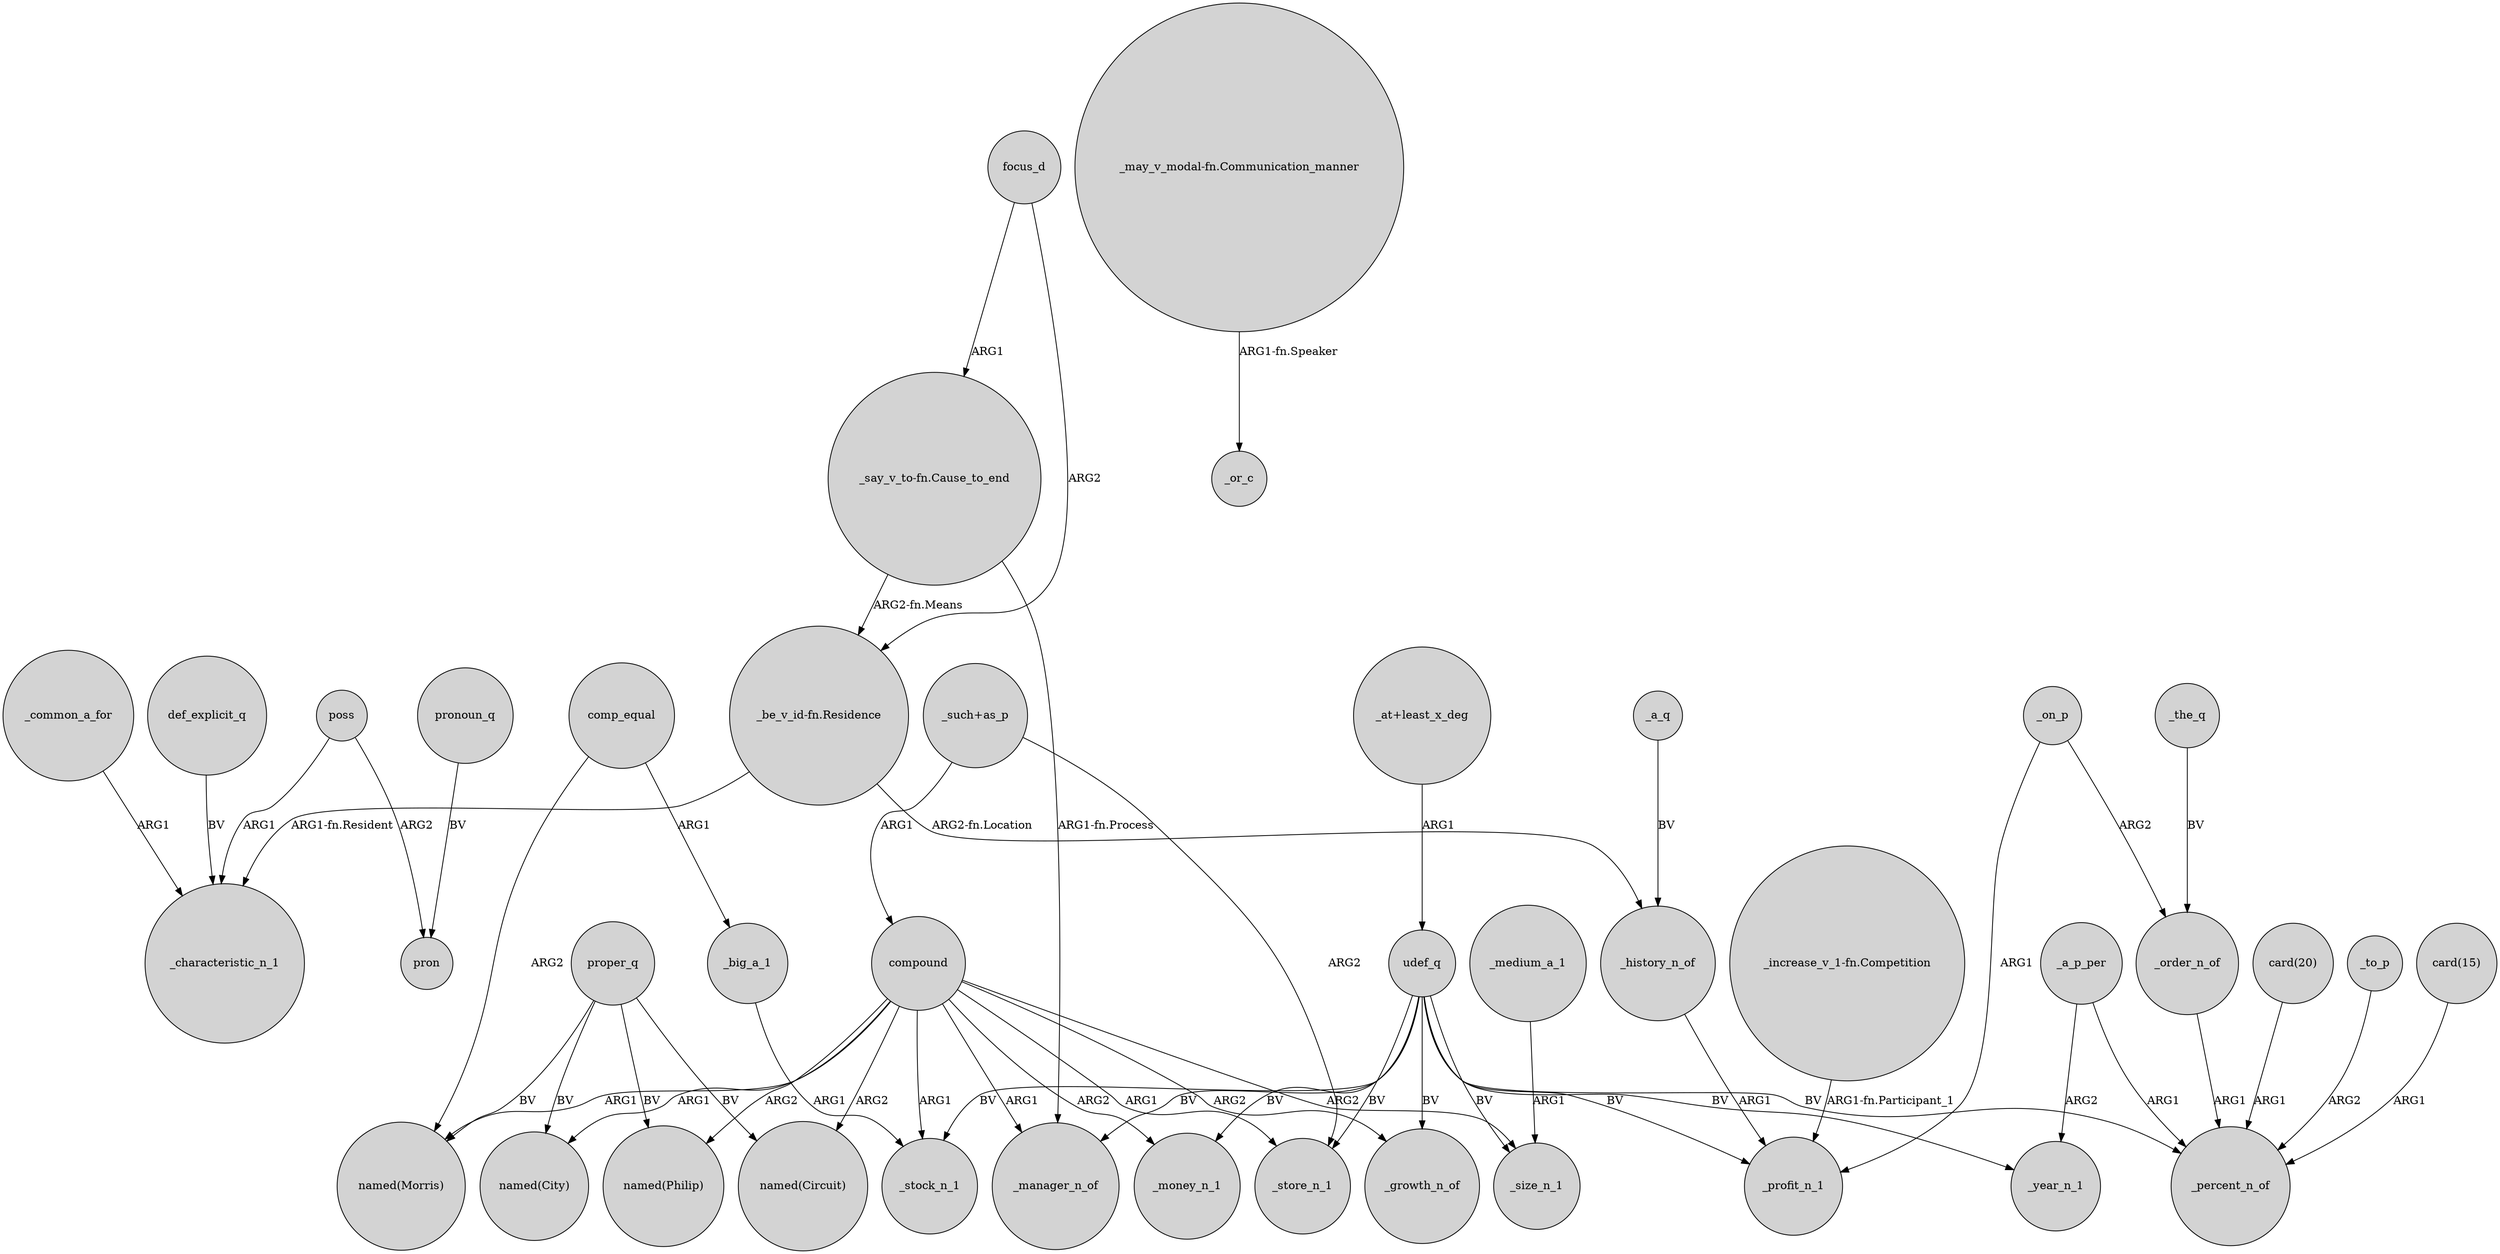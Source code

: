 digraph {
	node [shape=circle style=filled]
	_a_p_per -> _percent_n_of [label=ARG1]
	def_explicit_q -> _characteristic_n_1 [label=BV]
	"_say_v_to-fn.Cause_to_end" -> "_be_v_id-fn.Residence" [label="ARG2-fn.Means"]
	udef_q -> _size_n_1 [label=BV]
	proper_q -> "named(Philip)" [label=BV]
	compound -> "named(City)" [label=ARG1]
	"_be_v_id-fn.Residence" -> _characteristic_n_1 [label="ARG1-fn.Resident"]
	_history_n_of -> _profit_n_1 [label=ARG1]
	"card(20)" -> _percent_n_of [label=ARG1]
	focus_d -> "_say_v_to-fn.Cause_to_end" [label=ARG1]
	focus_d -> "_be_v_id-fn.Residence" [label=ARG2]
	udef_q -> _manager_n_of [label=BV]
	"_be_v_id-fn.Residence" -> _history_n_of [label="ARG2-fn.Location"]
	_big_a_1 -> _stock_n_1 [label=ARG1]
	_a_p_per -> _year_n_1 [label=ARG2]
	compound -> "named(Circuit)" [label=ARG2]
	udef_q -> _profit_n_1 [label=BV]
	_to_p -> _percent_n_of [label=ARG2]
	compound -> _size_n_1 [label=ARG2]
	_medium_a_1 -> _size_n_1 [label=ARG1]
	_common_a_for -> _characteristic_n_1 [label=ARG1]
	_a_q -> _history_n_of [label=BV]
	proper_q -> "named(Circuit)" [label=BV]
	"_such+as_p" -> _store_n_1 [label=ARG2]
	compound -> "named(Morris)" [label=ARG1]
	"_increase_v_1-fn.Competition" -> _profit_n_1 [label="ARG1-fn.Participant_1"]
	compound -> _stock_n_1 [label=ARG1]
	comp_equal -> "named(Morris)" [label=ARG2]
	_the_q -> _order_n_of [label=BV]
	comp_equal -> _big_a_1 [label=ARG1]
	pronoun_q -> pron [label=BV]
	poss -> pron [label=ARG2]
	udef_q -> _stock_n_1 [label=BV]
	udef_q -> _store_n_1 [label=BV]
	udef_q -> _money_n_1 [label=BV]
	udef_q -> _percent_n_of [label=BV]
	_order_n_of -> _percent_n_of [label=ARG1]
	"_say_v_to-fn.Cause_to_end" -> _manager_n_of [label="ARG1-fn.Process"]
	compound -> _money_n_1 [label=ARG2]
	compound -> _store_n_1 [label=ARG1]
	"card(15)" -> _percent_n_of [label=ARG1]
	compound -> _growth_n_of [label=ARG2]
	proper_q -> "named(City)" [label=BV]
	udef_q -> _growth_n_of [label=BV]
	"_at+least_x_deg" -> udef_q [label=ARG1]
	udef_q -> _year_n_1 [label=BV]
	_on_p -> _order_n_of [label=ARG2]
	poss -> _characteristic_n_1 [label=ARG1]
	"_such+as_p" -> compound [label=ARG1]
	compound -> "named(Philip)" [label=ARG2]
	compound -> _manager_n_of [label=ARG1]
	"_may_v_modal-fn.Communication_manner" -> _or_c [label="ARG1-fn.Speaker"]
	proper_q -> "named(Morris)" [label=BV]
	_on_p -> _profit_n_1 [label=ARG1]
}
